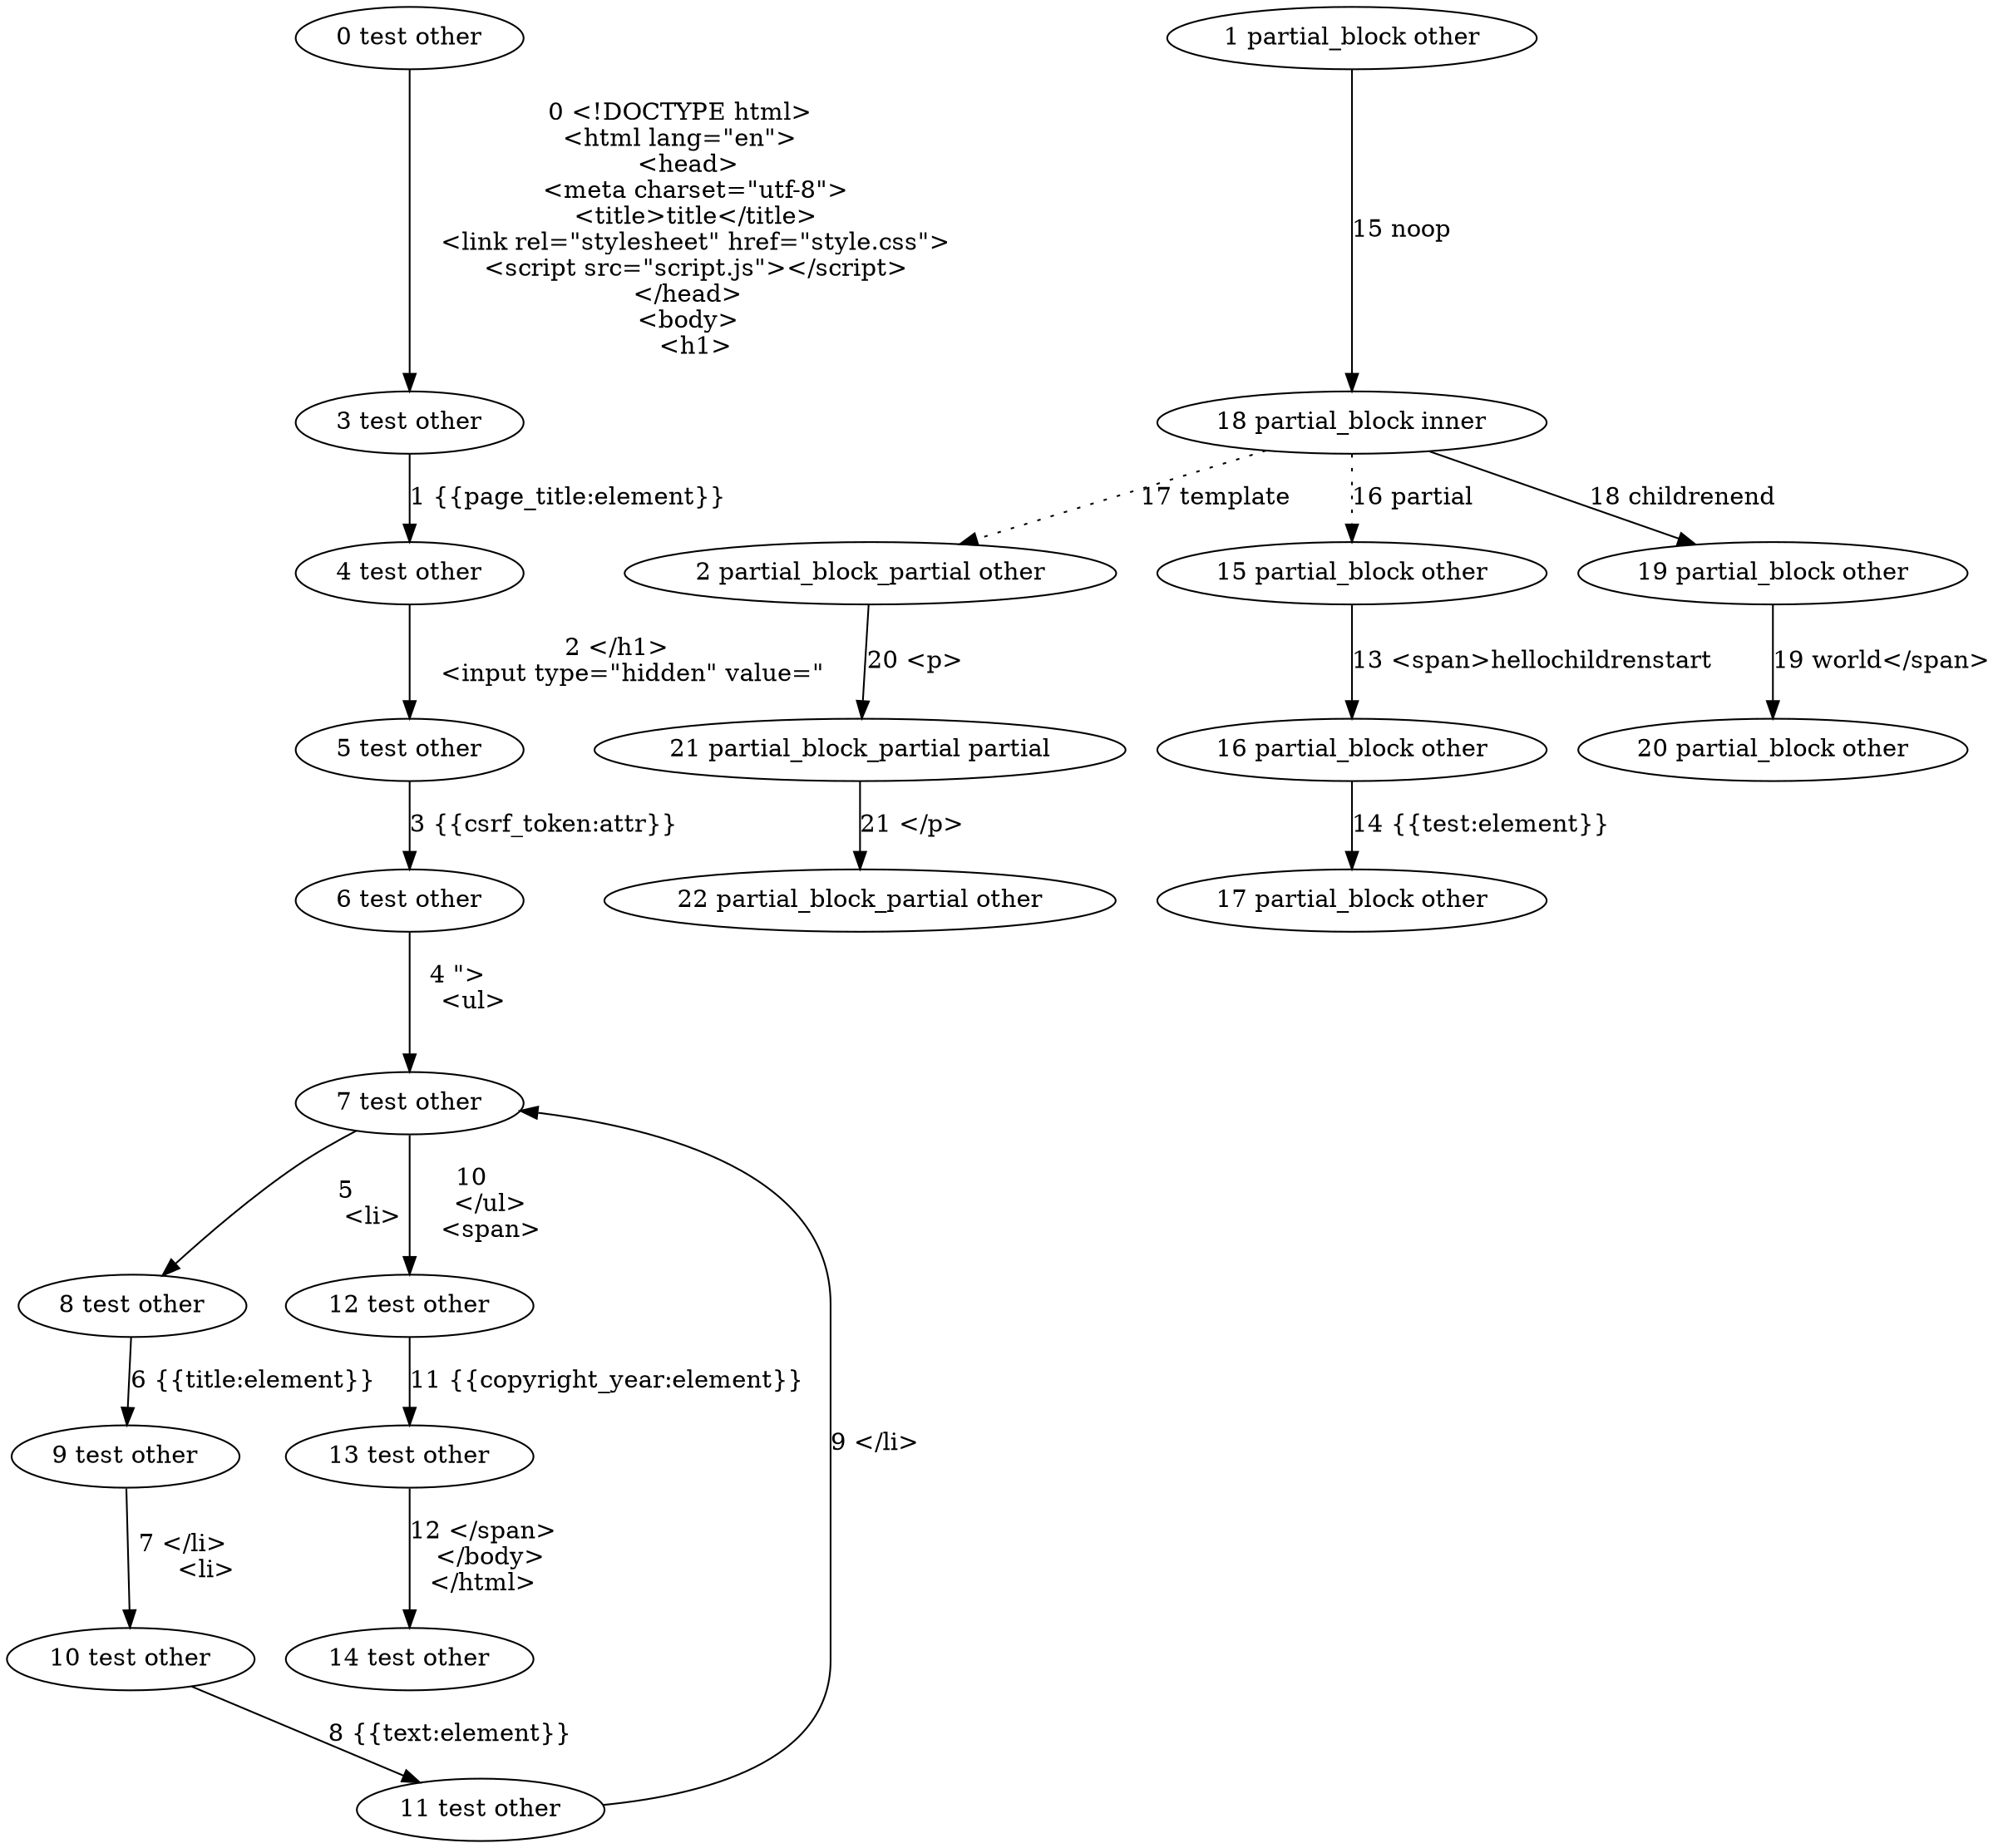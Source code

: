 digraph {
    0 [ label = "0 test other"]
    1 [ label = "1 partial_block other"]
    2 [ label = "2 partial_block_partial other"]
    3 [ label = "3 test other"]
    4 [ label = "4 test other"]
    5 [ label = "5 test other"]
    6 [ label = "6 test other"]
    7 [ label = "7 test other"]
    8 [ label = "8 test other"]
    9 [ label = "9 test other"]
    10 [ label = "10 test other"]
    11 [ label = "11 test other"]
    12 [ label = "12 test other"]
    13 [ label = "13 test other"]
    14 [ label = "14 test other"]
    15 [ label = "15 partial_block other"]
    16 [ label = "16 partial_block other"]
    17 [ label = "17 partial_block other"]
    18 [ label = "18 partial_block inner"]
    19 [ label = "19 partial_block other"]
    20 [ label = "20 partial_block other"]
    21 [ label = "21 partial_block_partial partial"]
    22 [ label = "22 partial_block_partial other"]
    0 -> 3 [ label = "0 <!DOCTYPE html>
<html lang=\"en\">
  <head>
    <meta charset=\"utf-8\">
    <title>title</title>
    <link rel=\"stylesheet\" href=\"style.css\">
    <script src=\"script.js\"></script>
  </head>
  <body>
    <h1>"]
    3 -> 4 [ label = "1 {{page_title:element}}"]
    4 -> 5 [ label = "2 </h1>
    <input type=\"hidden\" value=\""]
    5 -> 6 [ label = "3 {{csrf_token:attr}}"]
    6 -> 7 [ label = "4 \">
    <ul>
    "]
    7 -> 8 [ label = "5 
      <li>"]
    8 -> 9 [ label = "6 {{title:element}}"]
    9 -> 10 [ label = "7 </li>
      <li>"]
    10 -> 11 [ label = "8 {{text:element}}"]
    11 -> 7 [ label = "9 </li>
    "]
    7 -> 12 [ label = "10 
    </ul>
    <span>"]
    12 -> 13 [ label = "11 {{copyright_year:element}}"]
    13 -> 14 [ label = "12 </span>
  </body>
</html>"]
    15 -> 16 [ label = "13 <span>hellochildrenstart"]
    16 -> 17 [ label = "14 {{test:element}}"]
    1 -> 18 [ label = "15 noop"]
    18 -> 15 [ label = "16 partial" style = dotted]
    18 -> 2 [ label = "17 template" style = dotted]
    18 -> 19 [ label = "18 childrenend"]
    19 -> 20 [ label = "19 world</span>"]
    2 -> 21 [ label = "20 <p>"]
    21 -> 22 [ label = "21 </p>"]
}
